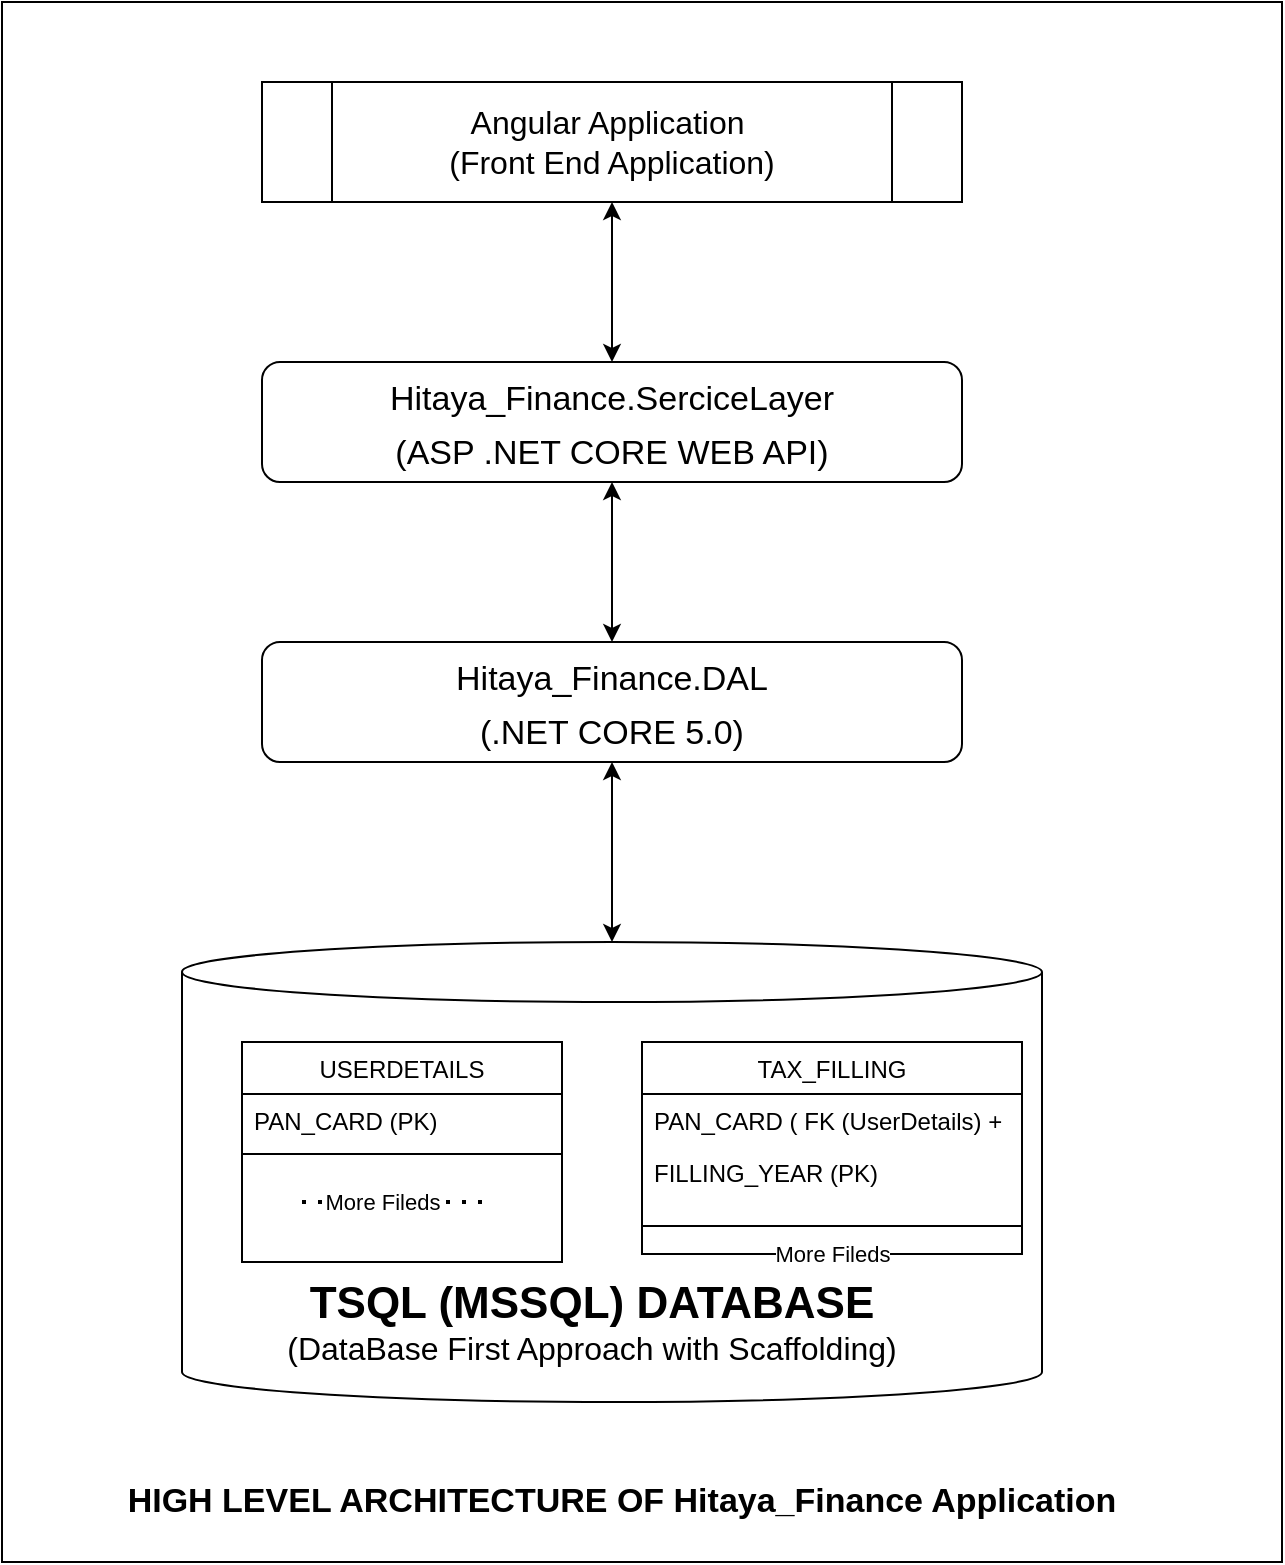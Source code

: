 <mxfile version="18.0.4" type="device"><diagram id="C5RBs43oDa-KdzZeNtuy" name="Page-1"><mxGraphModel dx="868" dy="1651" grid="1" gridSize="10" guides="1" tooltips="1" connect="1" arrows="1" fold="1" page="1" pageScale="1" pageWidth="827" pageHeight="1169" math="0" shadow="0"><root><mxCell id="WIyWlLk6GJQsqaUBKTNV-0"/><mxCell id="WIyWlLk6GJQsqaUBKTNV-1" parent="WIyWlLk6GJQsqaUBKTNV-0"/><mxCell id="bqSj4zlOGT6mChYdBUAe-13" value="" style="rounded=0;whiteSpace=wrap;html=1;fontSize=17;" vertex="1" parent="WIyWlLk6GJQsqaUBKTNV-1"><mxGeometry y="-160" width="640" height="780" as="geometry"/></mxCell><mxCell id="bqSj4zlOGT6mChYdBUAe-4" value="" style="shape=cylinder3;whiteSpace=wrap;html=1;boundedLbl=1;backgroundOutline=1;size=15;" vertex="1" parent="WIyWlLk6GJQsqaUBKTNV-1"><mxGeometry x="90" y="310" width="430" height="230" as="geometry"/></mxCell><mxCell id="zkfFHV4jXpPFQw0GAbJ--6" value="USERDETAILS" style="swimlane;fontStyle=0;align=center;verticalAlign=top;childLayout=stackLayout;horizontal=1;startSize=26;horizontalStack=0;resizeParent=1;resizeLast=0;collapsible=1;marginBottom=0;rounded=0;shadow=0;strokeWidth=1;" parent="WIyWlLk6GJQsqaUBKTNV-1" vertex="1"><mxGeometry x="120" y="360" width="160" height="110" as="geometry"><mxRectangle x="130" y="380" width="160" height="26" as="alternateBounds"/></mxGeometry></mxCell><mxCell id="zkfFHV4jXpPFQw0GAbJ--7" value="PAN_CARD (PK)" style="text;align=left;verticalAlign=top;spacingLeft=4;spacingRight=4;overflow=hidden;rotatable=0;points=[[0,0.5],[1,0.5]];portConstraint=eastwest;" parent="zkfFHV4jXpPFQw0GAbJ--6" vertex="1"><mxGeometry y="26" width="160" height="26" as="geometry"/></mxCell><mxCell id="zkfFHV4jXpPFQw0GAbJ--9" value="" style="line;html=1;strokeWidth=1;align=left;verticalAlign=middle;spacingTop=-1;spacingLeft=3;spacingRight=3;rotatable=0;labelPosition=right;points=[];portConstraint=eastwest;" parent="zkfFHV4jXpPFQw0GAbJ--6" vertex="1"><mxGeometry y="52" width="160" height="8" as="geometry"/></mxCell><mxCell id="bqSj4zlOGT6mChYdBUAe-0" value="" style="endArrow=none;dashed=1;html=1;dashPattern=1 3;strokeWidth=2;rounded=0;" edge="1" parent="zkfFHV4jXpPFQw0GAbJ--6"><mxGeometry width="50" height="50" relative="1" as="geometry"><mxPoint x="30" y="80" as="sourcePoint"/><mxPoint x="120" y="80" as="targetPoint"/></mxGeometry></mxCell><mxCell id="bqSj4zlOGT6mChYdBUAe-1" value="More Fileds" style="edgeLabel;html=1;align=center;verticalAlign=middle;resizable=0;points=[];" vertex="1" connectable="0" parent="bqSj4zlOGT6mChYdBUAe-0"><mxGeometry x="-0.222" y="-2" relative="1" as="geometry"><mxPoint x="5" y="-2" as="offset"/></mxGeometry></mxCell><mxCell id="zkfFHV4jXpPFQw0GAbJ--13" value="TAX_FILLING" style="swimlane;fontStyle=0;align=center;verticalAlign=top;childLayout=stackLayout;horizontal=1;startSize=26;horizontalStack=0;resizeParent=1;resizeLast=0;collapsible=1;marginBottom=0;rounded=0;shadow=0;strokeWidth=1;" parent="WIyWlLk6GJQsqaUBKTNV-1" vertex="1"><mxGeometry x="320" y="360" width="190" height="106" as="geometry"><mxRectangle x="340" y="380" width="170" height="26" as="alternateBounds"/></mxGeometry></mxCell><mxCell id="zkfFHV4jXpPFQw0GAbJ--14" value="PAN_CARD ( FK (UserDetails) +" style="text;align=left;verticalAlign=top;spacingLeft=4;spacingRight=4;overflow=hidden;rotatable=0;points=[[0,0.5],[1,0.5]];portConstraint=eastwest;" parent="zkfFHV4jXpPFQw0GAbJ--13" vertex="1"><mxGeometry y="26" width="190" height="26" as="geometry"/></mxCell><mxCell id="bqSj4zlOGT6mChYdBUAe-3" value="FILLING_YEAR (PK) " style="text;align=left;verticalAlign=top;spacingLeft=4;spacingRight=4;overflow=hidden;rotatable=0;points=[[0,0.5],[1,0.5]];portConstraint=eastwest;" vertex="1" parent="zkfFHV4jXpPFQw0GAbJ--13"><mxGeometry y="52" width="190" height="26" as="geometry"/></mxCell><mxCell id="zkfFHV4jXpPFQw0GAbJ--15" value="" style="line;html=1;strokeWidth=1;align=left;verticalAlign=middle;spacingTop=-1;spacingLeft=3;spacingRight=3;rotatable=0;labelPosition=right;points=[];portConstraint=eastwest;" parent="zkfFHV4jXpPFQw0GAbJ--13" vertex="1"><mxGeometry y="78" width="190" height="28" as="geometry"/></mxCell><mxCell id="bqSj4zlOGT6mChYdBUAe-2" value="More Fileds" style="edgeLabel;html=1;align=center;verticalAlign=middle;resizable=0;points=[];" vertex="1" connectable="0" parent="zkfFHV4jXpPFQw0GAbJ--13"><mxGeometry y="106" width="190" as="geometry"/></mxCell><mxCell id="bqSj4zlOGT6mChYdBUAe-5" value="&lt;font style=&quot;&quot;&gt;&lt;b style=&quot;font-size: 22px;&quot;&gt;TSQL (MSSQL) DATABASE&lt;/b&gt;&lt;br&gt;&lt;font style=&quot;font-size: 16px;&quot;&gt;(DataBase First Approach with Scaffolding)&lt;/font&gt;&lt;br&gt;&lt;/font&gt;" style="text;html=1;strokeColor=none;fillColor=none;align=center;verticalAlign=middle;whiteSpace=wrap;rounded=0;" vertex="1" parent="WIyWlLk6GJQsqaUBKTNV-1"><mxGeometry x="120" y="470" width="350" height="60" as="geometry"/></mxCell><mxCell id="bqSj4zlOGT6mChYdBUAe-6" value="" style="endArrow=classic;startArrow=classic;html=1;rounded=0;fontSize=22;exitX=0.5;exitY=0;exitDx=0;exitDy=0;exitPerimeter=0;" edge="1" parent="WIyWlLk6GJQsqaUBKTNV-1" source="bqSj4zlOGT6mChYdBUAe-4"><mxGeometry width="50" height="50" relative="1" as="geometry"><mxPoint x="390" y="350" as="sourcePoint"/><mxPoint x="305" y="220" as="targetPoint"/></mxGeometry></mxCell><mxCell id="bqSj4zlOGT6mChYdBUAe-7" value="&lt;font style=&quot;font-size: 17px;&quot;&gt;Hitaya_Finance.DAL&lt;br&gt;(.NET CORE 5.0)&lt;/font&gt;" style="rounded=1;whiteSpace=wrap;html=1;fontSize=22;" vertex="1" parent="WIyWlLk6GJQsqaUBKTNV-1"><mxGeometry x="130" y="160" width="350" height="60" as="geometry"/></mxCell><mxCell id="bqSj4zlOGT6mChYdBUAe-8" value="" style="endArrow=classic;startArrow=classic;html=1;rounded=0;fontSize=22;entryX=0.5;entryY=0;entryDx=0;entryDy=0;" edge="1" parent="WIyWlLk6GJQsqaUBKTNV-1" target="bqSj4zlOGT6mChYdBUAe-7"><mxGeometry width="50" height="50" relative="1" as="geometry"><mxPoint x="305" y="80" as="sourcePoint"/><mxPoint x="315" y="230" as="targetPoint"/></mxGeometry></mxCell><mxCell id="bqSj4zlOGT6mChYdBUAe-9" value="&lt;font style=&quot;font-size: 17px;&quot;&gt;Hitaya_Finance.SerciceLayer&lt;br&gt;(ASP .NET CORE WEB API)&lt;/font&gt;" style="rounded=1;whiteSpace=wrap;html=1;fontSize=22;" vertex="1" parent="WIyWlLk6GJQsqaUBKTNV-1"><mxGeometry x="130" y="20" width="350" height="60" as="geometry"/></mxCell><mxCell id="bqSj4zlOGT6mChYdBUAe-10" value="Angular Application&amp;nbsp;&lt;br&gt;(Front End Application)" style="shape=process;whiteSpace=wrap;html=1;backgroundOutline=1;fontSize=16;" vertex="1" parent="WIyWlLk6GJQsqaUBKTNV-1"><mxGeometry x="130" y="-120" width="350" height="60" as="geometry"/></mxCell><mxCell id="bqSj4zlOGT6mChYdBUAe-11" value="" style="endArrow=classic;startArrow=classic;html=1;rounded=0;fontSize=22;entryX=0.5;entryY=0;entryDx=0;entryDy=0;" edge="1" parent="WIyWlLk6GJQsqaUBKTNV-1" target="bqSj4zlOGT6mChYdBUAe-9"><mxGeometry width="50" height="50" relative="1" as="geometry"><mxPoint x="305" y="-60" as="sourcePoint"/><mxPoint x="315" y="170" as="targetPoint"/></mxGeometry></mxCell><mxCell id="bqSj4zlOGT6mChYdBUAe-14" value="&lt;b&gt;HIGH LEVEL ARCHITECTURE OF Hitaya_Finance Application&lt;/b&gt;" style="text;html=1;strokeColor=none;fillColor=none;align=center;verticalAlign=middle;whiteSpace=wrap;rounded=0;fontSize=17;" vertex="1" parent="WIyWlLk6GJQsqaUBKTNV-1"><mxGeometry x="40" y="560" width="540" height="60" as="geometry"/></mxCell></root></mxGraphModel></diagram></mxfile>